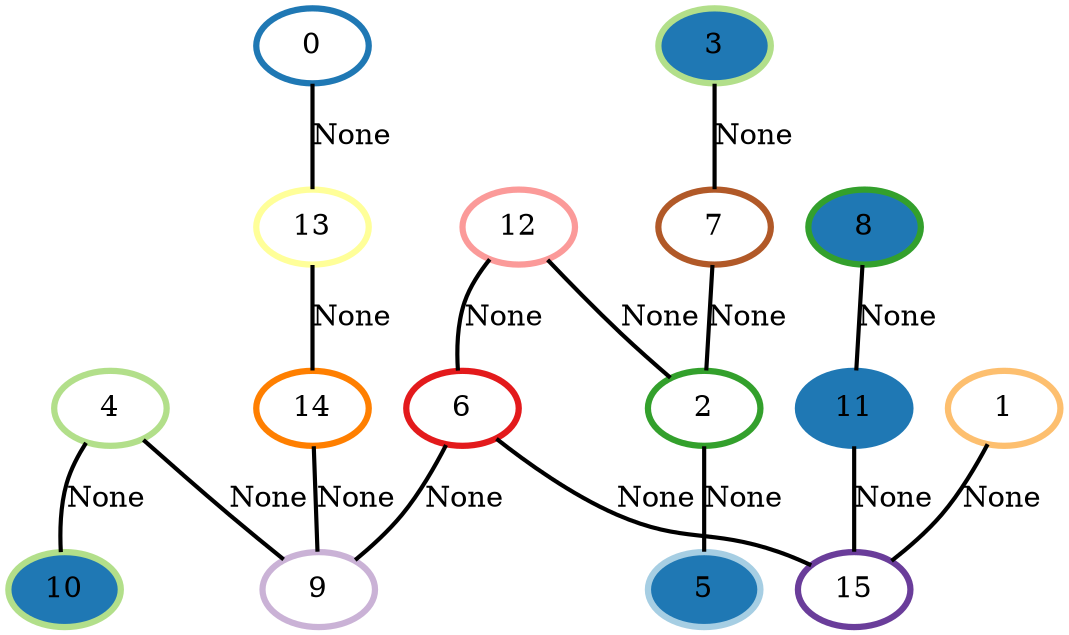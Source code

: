 graph G {
    0 [penwidth=3,label="0",color=2, colorscheme=paired12]
    1 [penwidth=3,label="1",color=7, colorscheme=paired12]
    2 [penwidth=3,label="2",color=4, colorscheme=paired12]
    3 [penwidth=3,label="3",color=3, colorscheme=paired12,style=filled,fillcolor=2]
    4 [penwidth=3,label="4",color=3, colorscheme=paired12]
    5 [penwidth=3,label="5",color=1, colorscheme=paired12,style=filled,fillcolor=2]
    6 [penwidth=3,label="6",color=6, colorscheme=paired12]
    7 [penwidth=3,label="7",color=12, colorscheme=paired12]
    8 [penwidth=3,label="8",color=4, colorscheme=paired12,style=filled,fillcolor=2]
    9 [penwidth=3,label="9",color=9, colorscheme=paired12]
    10 [penwidth=3,label="10",color=3, colorscheme=paired12,style=filled,fillcolor=2]
    11 [penwidth=3,label="11",color=2, colorscheme=paired12,style=filled,fillcolor=2]
    12 [penwidth=3,label="12",color=5, colorscheme=paired12]
    13 [penwidth=3,label="13",color=11, colorscheme=paired12]
    14 [penwidth=3,label="14",color=8, colorscheme=paired12]
    15 [penwidth=3,label="15",color=10, colorscheme=paired12]

    0--13 [penwidth=2,label="None"]
    1--15 [penwidth=2,label="None"]
    12--6 [penwidth=2,label="None"]
    2--5 [penwidth=2,label="None"]
    13--14 [penwidth=2,label="None"]
    3--7 [penwidth=2,label="None"]
    12--2 [penwidth=2,label="None"]
    14--9 [penwidth=2,label="None"]
    8--11 [penwidth=2,label="None"]
    6--9 [penwidth=2,label="None"]
    11--15 [penwidth=2,label="None"]
    4--10 [penwidth=2,label="None"]
    6--15 [penwidth=2,label="None"]
    4--9 [penwidth=2,label="None"]
    7--2 [penwidth=2,label="None"]
}